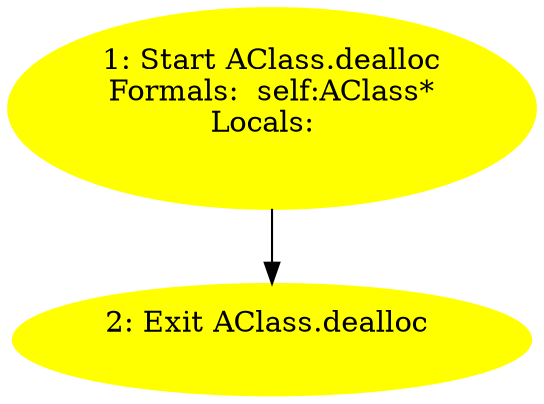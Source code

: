 /* @generated */
digraph cfg {
"dealloc#AClass#[instance].12f0e42f3ef799db_1" [label="1: Start AClass.dealloc\nFormals:  self:AClass*\nLocals:  \n  " color=yellow style=filled]
	

	 "dealloc#AClass#[instance].12f0e42f3ef799db_1" -> "dealloc#AClass#[instance].12f0e42f3ef799db_2" ;
"dealloc#AClass#[instance].12f0e42f3ef799db_2" [label="2: Exit AClass.dealloc \n  " color=yellow style=filled]
	

}
